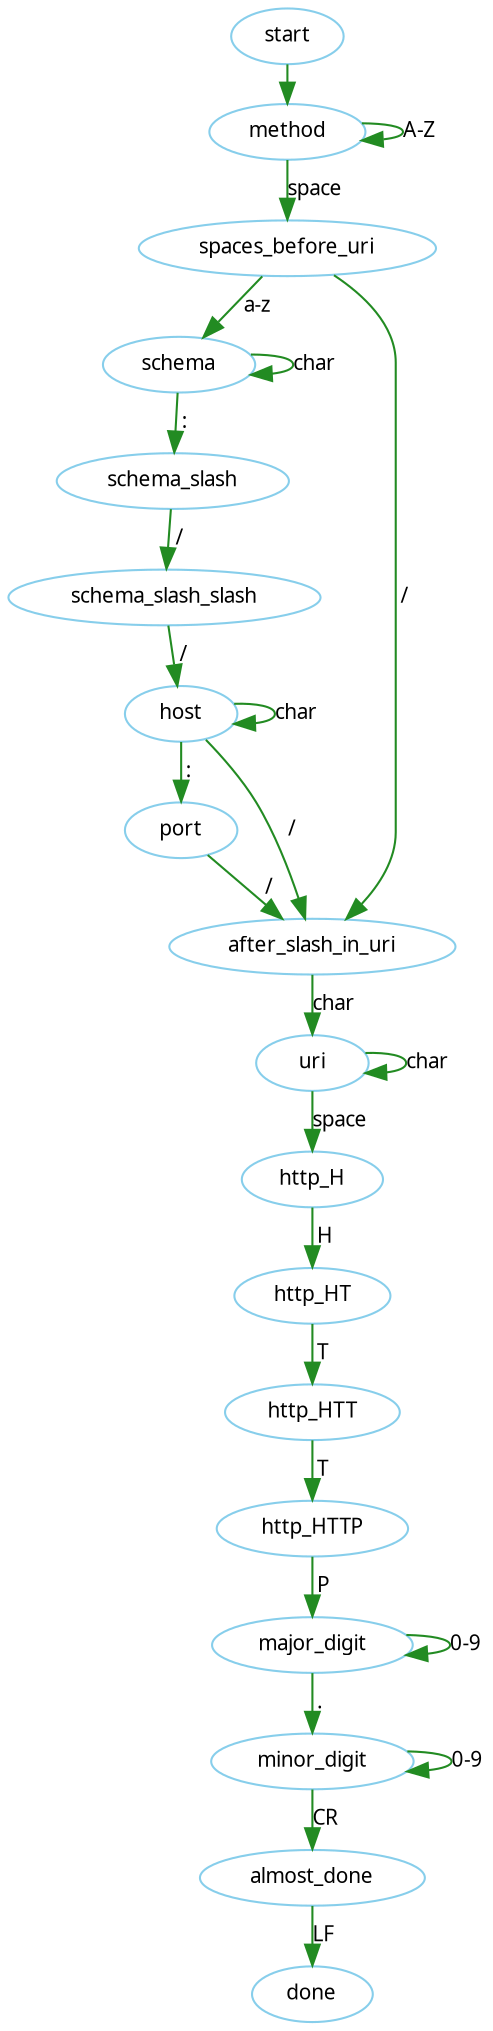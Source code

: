 digraph ngx_http_parse_request_line {

   rankdir=TB;
   ranksep = 0.25;
   node [shape=ellipse, color=skyblue, fontname="Verdana", fontsize=10, height=0.3];
   edge [color=forestgreen, fontname="Verdana", fontsize=10];

   start -> method;
   method -> method [label="A-Z"];
   method -> spaces_before_uri [label="space"];
   spaces_before_uri -> schema [label="a-z"];
   schema -> schema [label="char"];
   schema -> schema_slash [label=" : "];
   schema_slash -> schema_slash_slash [label=" / "];
   schema_slash_slash -> host [label=" / "];
   host -> host [label="char"];
   host -> port [label=" : "];

   spaces_before_uri -> after_slash_in_uri [label=" / "];
   host -> after_slash_in_uri [label=" / "];
   port -> after_slash_in_uri [label=" / "];
   after_slash_in_uri -> uri [label="char"];
   uri -> uri [label="char"];
   uri -> http_H [label="space"];
   http_H -> http_HT [label=" H "];
   http_HT -> http_HTT [label=" T "];
   http_HTT -> http_HTTP [label=" T "];
   http_HTTP -> major_digit [label=" P "];
   major_digit -> major_digit [label="0-9"];
   major_digit -> minor_digit [label=" . "];
   minor_digit -> minor_digit [label="0-9"];
   minor_digit -> almost_done [label="CR"];
   almost_done -> done [label="LF"];
}